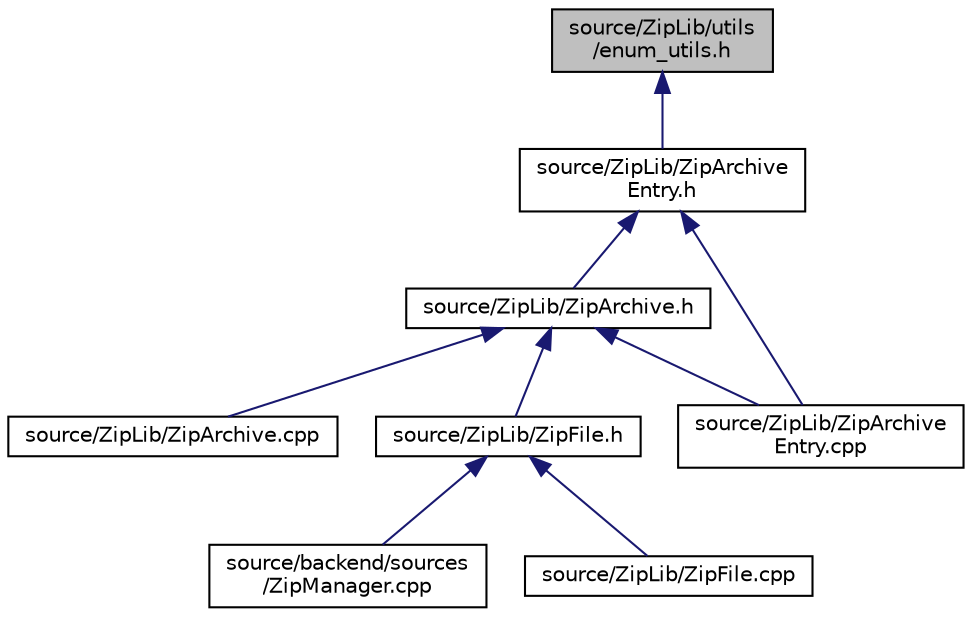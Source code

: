 digraph "source/ZipLib/utils/enum_utils.h"
{
 // LATEX_PDF_SIZE
  edge [fontname="Helvetica",fontsize="10",labelfontname="Helvetica",labelfontsize="10"];
  node [fontname="Helvetica",fontsize="10",shape=record];
  Node1 [label="source/ZipLib/utils\l/enum_utils.h",height=0.2,width=0.4,color="black", fillcolor="grey75", style="filled", fontcolor="black",tooltip=" "];
  Node1 -> Node2 [dir="back",color="midnightblue",fontsize="10",style="solid"];
  Node2 [label="source/ZipLib/ZipArchive\lEntry.h",height=0.2,width=0.4,color="black", fillcolor="white", style="filled",URL="$_zip_archive_entry_8h.html",tooltip=" "];
  Node2 -> Node3 [dir="back",color="midnightblue",fontsize="10",style="solid"];
  Node3 [label="source/ZipLib/ZipArchive.h",height=0.2,width=0.4,color="black", fillcolor="white", style="filled",URL="$_zip_archive_8h.html",tooltip=" "];
  Node3 -> Node4 [dir="back",color="midnightblue",fontsize="10",style="solid"];
  Node4 [label="source/ZipLib/ZipArchive.cpp",height=0.2,width=0.4,color="black", fillcolor="white", style="filled",URL="$_zip_archive_8cpp.html",tooltip=" "];
  Node3 -> Node5 [dir="back",color="midnightblue",fontsize="10",style="solid"];
  Node5 [label="source/ZipLib/ZipArchive\lEntry.cpp",height=0.2,width=0.4,color="black", fillcolor="white", style="filled",URL="$_zip_archive_entry_8cpp.html",tooltip=" "];
  Node3 -> Node6 [dir="back",color="midnightblue",fontsize="10",style="solid"];
  Node6 [label="source/ZipLib/ZipFile.h",height=0.2,width=0.4,color="black", fillcolor="white", style="filled",URL="$_zip_file_8h.html",tooltip=" "];
  Node6 -> Node7 [dir="back",color="midnightblue",fontsize="10",style="solid"];
  Node7 [label="source/backend/sources\l/ZipManager.cpp",height=0.2,width=0.4,color="black", fillcolor="white", style="filled",URL="$_zip_manager_8cpp.html",tooltip=" "];
  Node6 -> Node8 [dir="back",color="midnightblue",fontsize="10",style="solid"];
  Node8 [label="source/ZipLib/ZipFile.cpp",height=0.2,width=0.4,color="black", fillcolor="white", style="filled",URL="$_zip_file_8cpp.html",tooltip=" "];
  Node2 -> Node5 [dir="back",color="midnightblue",fontsize="10",style="solid"];
}
